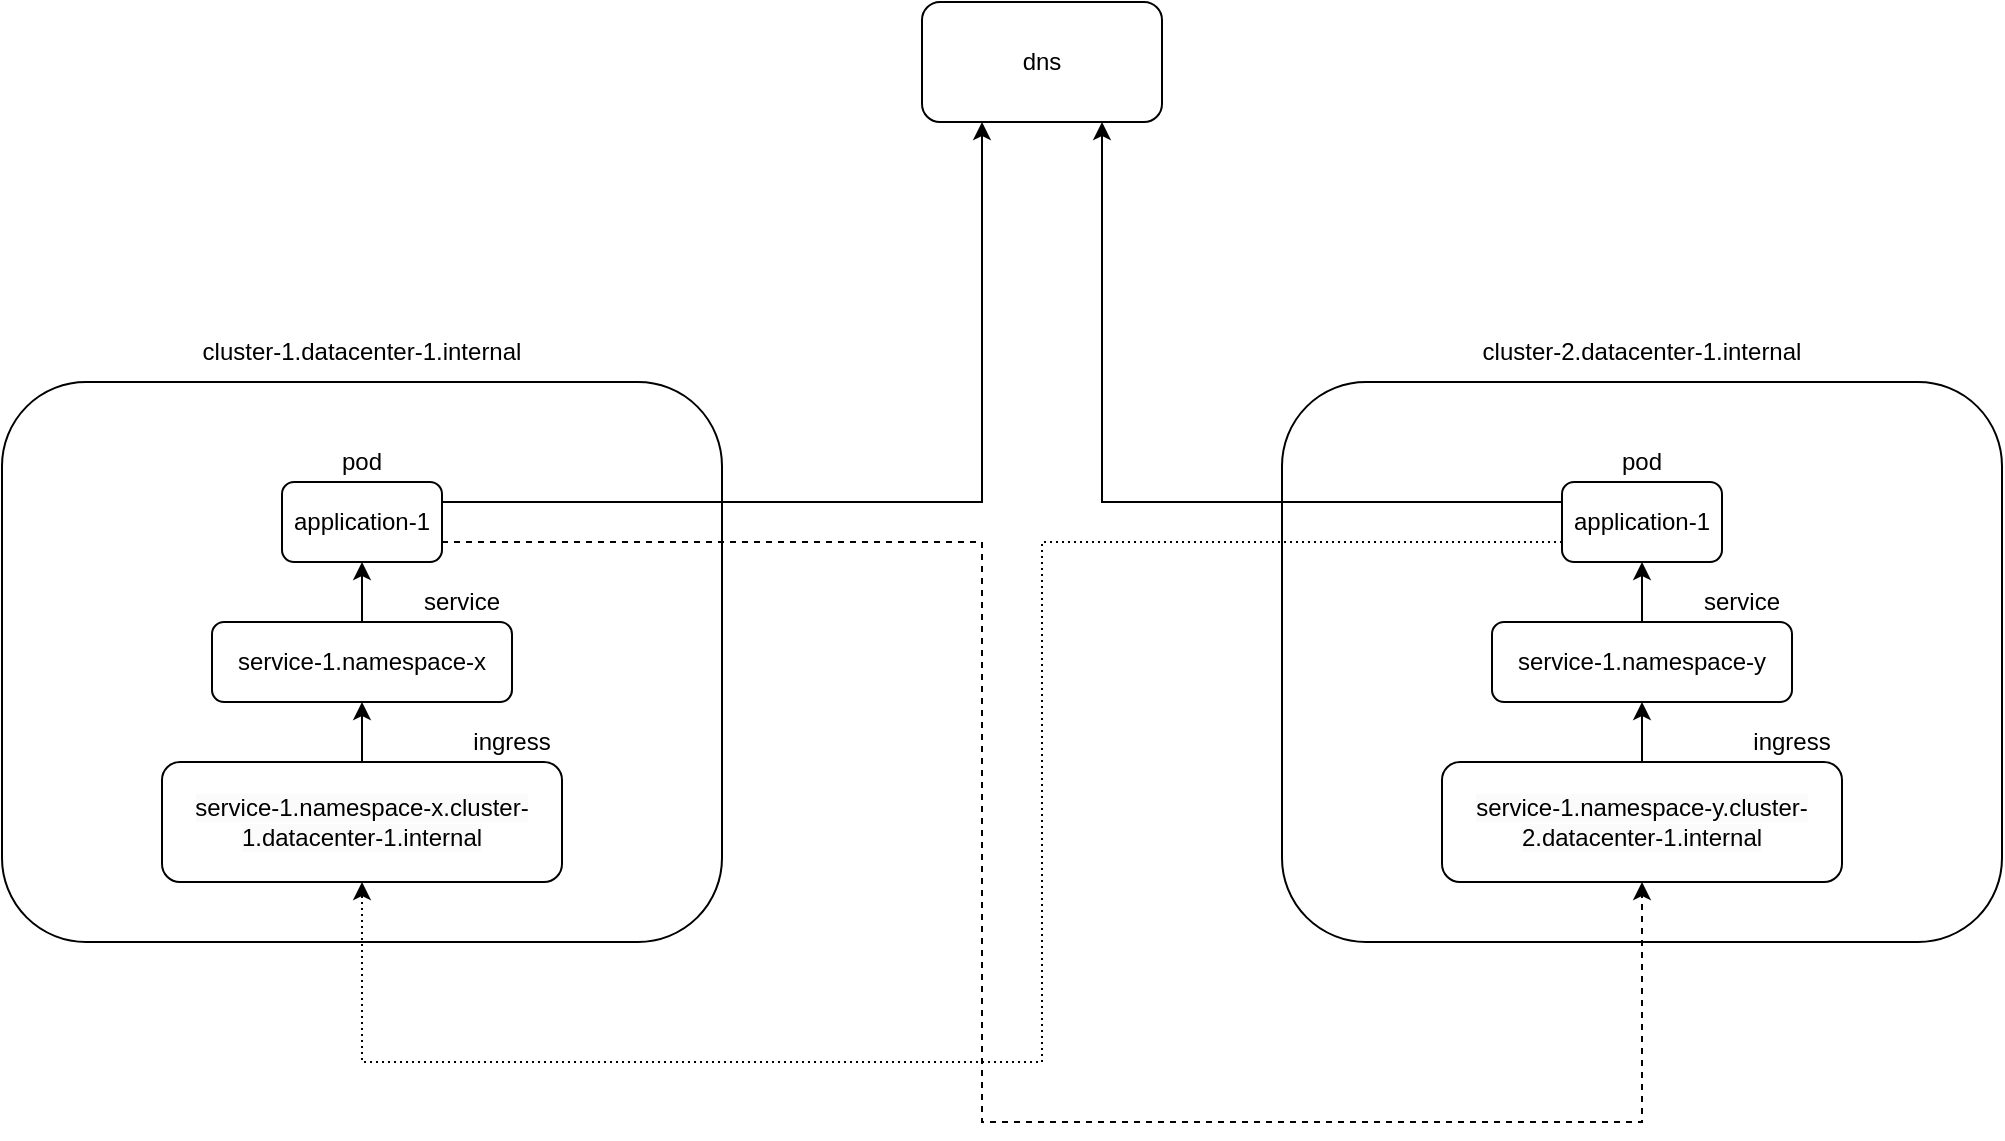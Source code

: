 <mxfile version="26.1.3">
  <diagram name="Page-1" id="PqwVsJLM_JnpqmstU0CG">
    <mxGraphModel dx="1434" dy="676" grid="1" gridSize="10" guides="1" tooltips="1" connect="1" arrows="1" fold="1" page="1" pageScale="1" pageWidth="850" pageHeight="1100" math="0" shadow="0">
      <root>
        <mxCell id="0" />
        <mxCell id="1" parent="0" />
        <mxCell id="FgheI3bgiq25w88jw5C5-1" value="" style="rounded=1;whiteSpace=wrap;html=1;fillColor=none;" vertex="1" parent="1">
          <mxGeometry x="40" y="200" width="360" height="280" as="geometry" />
        </mxCell>
        <mxCell id="FgheI3bgiq25w88jw5C5-2" value="dns" style="rounded=1;whiteSpace=wrap;html=1;" vertex="1" parent="1">
          <mxGeometry x="500" y="10" width="120" height="60" as="geometry" />
        </mxCell>
        <mxCell id="FgheI3bgiq25w88jw5C5-3" value="" style="rounded=1;whiteSpace=wrap;html=1;fillColor=none;" vertex="1" parent="1">
          <mxGeometry x="680" y="200" width="360" height="280" as="geometry" />
        </mxCell>
        <mxCell id="FgheI3bgiq25w88jw5C5-6" value="cluster-1.datacenter-1.internal" style="text;html=1;align=center;verticalAlign=middle;whiteSpace=wrap;rounded=0;" vertex="1" parent="1">
          <mxGeometry x="130" y="170" width="180" height="30" as="geometry" />
        </mxCell>
        <mxCell id="FgheI3bgiq25w88jw5C5-7" value="cluster-2.datacenter-1.internal" style="text;html=1;align=center;verticalAlign=middle;whiteSpace=wrap;rounded=0;" vertex="1" parent="1">
          <mxGeometry x="770" y="170" width="180" height="30" as="geometry" />
        </mxCell>
        <mxCell id="FgheI3bgiq25w88jw5C5-10" value="service-1.namespace-x" style="rounded=1;whiteSpace=wrap;html=1;" vertex="1" parent="1">
          <mxGeometry x="145" y="320" width="150" height="40" as="geometry" />
        </mxCell>
        <mxCell id="FgheI3bgiq25w88jw5C5-11" value="&lt;span style=&quot;color: rgb(0, 0, 0); font-family: Helvetica; font-size: 12px; font-style: normal; font-variant-ligatures: normal; font-variant-caps: normal; font-weight: 400; letter-spacing: normal; orphans: 2; text-align: center; text-indent: 0px; text-transform: none; widows: 2; word-spacing: 0px; -webkit-text-stroke-width: 0px; white-space: normal; background-color: rgb(251, 251, 251); text-decoration-thickness: initial; text-decoration-style: initial; text-decoration-color: initial; float: none; display: inline !important;&quot;&gt;service-1.namespace-x.cluster-1.datacenter-1.internal&lt;/span&gt;" style="rounded=1;whiteSpace=wrap;html=1;" vertex="1" parent="1">
          <mxGeometry x="120" y="390" width="200" height="60" as="geometry" />
        </mxCell>
        <mxCell id="FgheI3bgiq25w88jw5C5-12" value="application-1" style="rounded=1;whiteSpace=wrap;html=1;" vertex="1" parent="1">
          <mxGeometry x="180" y="250" width="80" height="40" as="geometry" />
        </mxCell>
        <mxCell id="FgheI3bgiq25w88jw5C5-13" value="" style="endArrow=classic;html=1;rounded=0;entryX=0.5;entryY=1;entryDx=0;entryDy=0;exitX=0.5;exitY=0;exitDx=0;exitDy=0;" edge="1" parent="1" source="FgheI3bgiq25w88jw5C5-10" target="FgheI3bgiq25w88jw5C5-12">
          <mxGeometry width="50" height="50" relative="1" as="geometry">
            <mxPoint x="180" y="590" as="sourcePoint" />
            <mxPoint x="230" y="540" as="targetPoint" />
          </mxGeometry>
        </mxCell>
        <mxCell id="FgheI3bgiq25w88jw5C5-14" value="" style="endArrow=classic;html=1;rounded=0;entryX=0.5;entryY=1;entryDx=0;entryDy=0;exitX=0.5;exitY=0;exitDx=0;exitDy=0;" edge="1" parent="1" source="FgheI3bgiq25w88jw5C5-11" target="FgheI3bgiq25w88jw5C5-10">
          <mxGeometry width="50" height="50" relative="1" as="geometry">
            <mxPoint x="320" y="400" as="sourcePoint" />
            <mxPoint x="370" y="350" as="targetPoint" />
          </mxGeometry>
        </mxCell>
        <mxCell id="FgheI3bgiq25w88jw5C5-15" value="ingress" style="text;html=1;align=center;verticalAlign=middle;whiteSpace=wrap;rounded=0;" vertex="1" parent="1">
          <mxGeometry x="270" y="370" width="50" height="20" as="geometry" />
        </mxCell>
        <mxCell id="FgheI3bgiq25w88jw5C5-16" value="service" style="text;html=1;align=center;verticalAlign=middle;whiteSpace=wrap;rounded=0;" vertex="1" parent="1">
          <mxGeometry x="245" y="300" width="50" height="20" as="geometry" />
        </mxCell>
        <mxCell id="FgheI3bgiq25w88jw5C5-17" value="pod" style="text;html=1;align=center;verticalAlign=middle;whiteSpace=wrap;rounded=0;" vertex="1" parent="1">
          <mxGeometry x="195" y="230" width="50" height="20" as="geometry" />
        </mxCell>
        <mxCell id="FgheI3bgiq25w88jw5C5-18" value="service-1.namespace-y" style="rounded=1;whiteSpace=wrap;html=1;" vertex="1" parent="1">
          <mxGeometry x="785" y="320" width="150" height="40" as="geometry" />
        </mxCell>
        <mxCell id="FgheI3bgiq25w88jw5C5-19" value="&lt;span style=&quot;color: rgb(0, 0, 0); font-family: Helvetica; font-size: 12px; font-style: normal; font-variant-ligatures: normal; font-variant-caps: normal; font-weight: 400; letter-spacing: normal; orphans: 2; text-align: center; text-indent: 0px; text-transform: none; widows: 2; word-spacing: 0px; -webkit-text-stroke-width: 0px; white-space: normal; background-color: rgb(251, 251, 251); text-decoration-thickness: initial; text-decoration-style: initial; text-decoration-color: initial; float: none; display: inline !important;&quot;&gt;service-1.namespace-y.cluster-2.datacenter-1.internal&lt;/span&gt;" style="rounded=1;whiteSpace=wrap;html=1;" vertex="1" parent="1">
          <mxGeometry x="760" y="390" width="200" height="60" as="geometry" />
        </mxCell>
        <mxCell id="FgheI3bgiq25w88jw5C5-20" value="application-1" style="rounded=1;whiteSpace=wrap;html=1;" vertex="1" parent="1">
          <mxGeometry x="820" y="250" width="80" height="40" as="geometry" />
        </mxCell>
        <mxCell id="FgheI3bgiq25w88jw5C5-21" value="" style="endArrow=classic;html=1;rounded=0;entryX=0.5;entryY=1;entryDx=0;entryDy=0;exitX=0.5;exitY=0;exitDx=0;exitDy=0;" edge="1" parent="1" source="FgheI3bgiq25w88jw5C5-18" target="FgheI3bgiq25w88jw5C5-20">
          <mxGeometry width="50" height="50" relative="1" as="geometry">
            <mxPoint x="820" y="590" as="sourcePoint" />
            <mxPoint x="870" y="540" as="targetPoint" />
          </mxGeometry>
        </mxCell>
        <mxCell id="FgheI3bgiq25w88jw5C5-22" value="" style="endArrow=classic;html=1;rounded=0;entryX=0.5;entryY=1;entryDx=0;entryDy=0;exitX=0.5;exitY=0;exitDx=0;exitDy=0;" edge="1" parent="1" source="FgheI3bgiq25w88jw5C5-19" target="FgheI3bgiq25w88jw5C5-18">
          <mxGeometry width="50" height="50" relative="1" as="geometry">
            <mxPoint x="960" y="400" as="sourcePoint" />
            <mxPoint x="1010" y="350" as="targetPoint" />
          </mxGeometry>
        </mxCell>
        <mxCell id="FgheI3bgiq25w88jw5C5-23" value="ingress" style="text;html=1;align=center;verticalAlign=middle;whiteSpace=wrap;rounded=0;" vertex="1" parent="1">
          <mxGeometry x="910" y="370" width="50" height="20" as="geometry" />
        </mxCell>
        <mxCell id="FgheI3bgiq25w88jw5C5-24" value="service" style="text;html=1;align=center;verticalAlign=middle;whiteSpace=wrap;rounded=0;" vertex="1" parent="1">
          <mxGeometry x="885" y="300" width="50" height="20" as="geometry" />
        </mxCell>
        <mxCell id="FgheI3bgiq25w88jw5C5-25" value="pod" style="text;html=1;align=center;verticalAlign=middle;whiteSpace=wrap;rounded=0;" vertex="1" parent="1">
          <mxGeometry x="835" y="230" width="50" height="20" as="geometry" />
        </mxCell>
        <mxCell id="FgheI3bgiq25w88jw5C5-34" value="" style="endArrow=classic;html=1;rounded=0;entryX=0.5;entryY=1;entryDx=0;entryDy=0;exitX=0;exitY=0.75;exitDx=0;exitDy=0;dashed=1;dashPattern=1 2;" edge="1" parent="1" source="FgheI3bgiq25w88jw5C5-20" target="FgheI3bgiq25w88jw5C5-11">
          <mxGeometry width="50" height="50" relative="1" as="geometry">
            <mxPoint x="920" y="590" as="sourcePoint" />
            <mxPoint x="970" y="540" as="targetPoint" />
            <Array as="points">
              <mxPoint x="560" y="280" />
              <mxPoint x="560" y="540" />
              <mxPoint x="220" y="540" />
            </Array>
          </mxGeometry>
        </mxCell>
        <mxCell id="FgheI3bgiq25w88jw5C5-35" value="" style="endArrow=classic;html=1;rounded=0;entryX=0.75;entryY=1;entryDx=0;entryDy=0;exitX=0;exitY=0.25;exitDx=0;exitDy=0;" edge="1" parent="1" source="FgheI3bgiq25w88jw5C5-20" target="FgheI3bgiq25w88jw5C5-2">
          <mxGeometry width="50" height="50" relative="1" as="geometry">
            <mxPoint x="790" y="170" as="sourcePoint" />
            <mxPoint x="840" y="120" as="targetPoint" />
            <Array as="points">
              <mxPoint x="590" y="260" />
            </Array>
          </mxGeometry>
        </mxCell>
        <mxCell id="FgheI3bgiq25w88jw5C5-36" value="" style="endArrow=classic;html=1;rounded=0;entryX=0.25;entryY=1;entryDx=0;entryDy=0;exitX=1;exitY=0.25;exitDx=0;exitDy=0;" edge="1" parent="1" source="FgheI3bgiq25w88jw5C5-12" target="FgheI3bgiq25w88jw5C5-2">
          <mxGeometry width="50" height="50" relative="1" as="geometry">
            <mxPoint x="470" y="180" as="sourcePoint" />
            <mxPoint x="520" y="130" as="targetPoint" />
            <Array as="points">
              <mxPoint x="530" y="260" />
            </Array>
          </mxGeometry>
        </mxCell>
        <mxCell id="FgheI3bgiq25w88jw5C5-37" value="" style="endArrow=classic;html=1;rounded=0;exitX=1;exitY=0.75;exitDx=0;exitDy=0;entryX=0.5;entryY=1;entryDx=0;entryDy=0;dashed=1;" edge="1" parent="1" source="FgheI3bgiq25w88jw5C5-12" target="FgheI3bgiq25w88jw5C5-19">
          <mxGeometry width="50" height="50" relative="1" as="geometry">
            <mxPoint x="480" y="350" as="sourcePoint" />
            <mxPoint x="530" y="300" as="targetPoint" />
            <Array as="points">
              <mxPoint x="530" y="280" />
              <mxPoint x="530" y="570" />
              <mxPoint x="860" y="570" />
            </Array>
          </mxGeometry>
        </mxCell>
      </root>
    </mxGraphModel>
  </diagram>
</mxfile>

